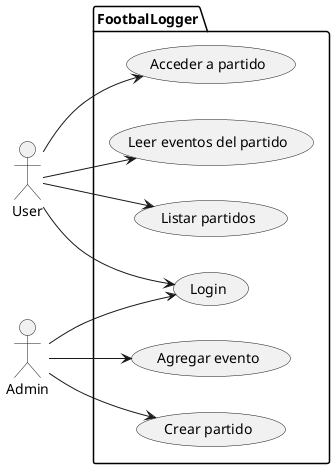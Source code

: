 @startuml Casos de uso football
left to right direction

package FootbalLogger {
  usecase "Login" as Login
  usecase "Acceder a partido" as AP
  usecase "Leer eventos del partido" as REP
  usecase "Listar partidos" as LP

  usecase "Agregar evento" as CE
  usecase "Crear partido" as CP
}

User --> (Login)
User --> (AP)
User --> (REP)
User --> (LP)

Admin --> (Login)
Admin --> (CE)
Admin --> (CP)
@enduml
